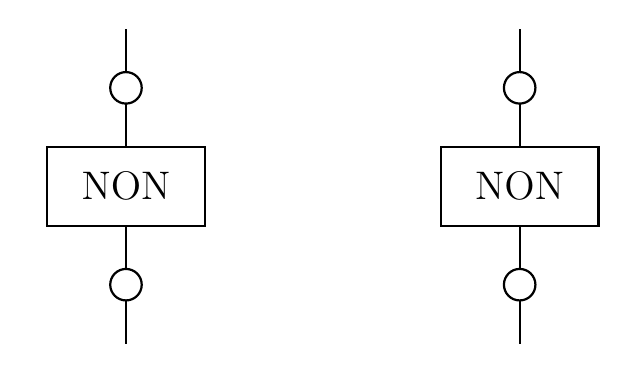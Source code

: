 
\def\allume{
\draw[thick,draw,fill=white]  (0,0) circle (0.2); 
 \foreach \i in {0,30,...,330}{
  \draw[thick] (\i:0.25)--(\i:0.4);
 }
}

\def\eteint{
\draw[thick,draw,fill=white]  (0,0) circle (0.2); 
\draw[thick,draw,fill=white]  (0,0)--+(45:0.2)--+(45:-0.2); 
\draw[thick,draw,fill=white]  (0,0)--+(-45:0.2)--+(-45:-0.2); 
}

\begin{tikzpicture}

% NON 1
\begin{scope}
\draw[thick] (0,0) rectangle (2,1);
\node  at (1,0.5)  {\Large NON};

\draw[thick] (1,1)--++(0,1.5);
\draw[thick] (1,0)--++(0,-1.5);

\draw[thick,draw,fill=white]  (1,-0.75) circle (0.2); 
\draw[thick,draw,fill=white]  (1,1.75) circle (0.2); 
\end{scope}


% NON 2
\begin{scope}[xshift=5cm]
\draw[thick] (0,0) rectangle (2,1);
\node  at (1,0.5)  {\Large NON};

\draw[thick] (1,1)--++(0,1.5);
\draw[thick] (1,0)--++(0,-1.5);

\draw[thick,draw,fill=white]  (1,-0.75) circle (0.2); 
\draw[thick,draw,fill=white]  (1,1.75) circle (0.2); 
\end{scope}



\end{tikzpicture}

